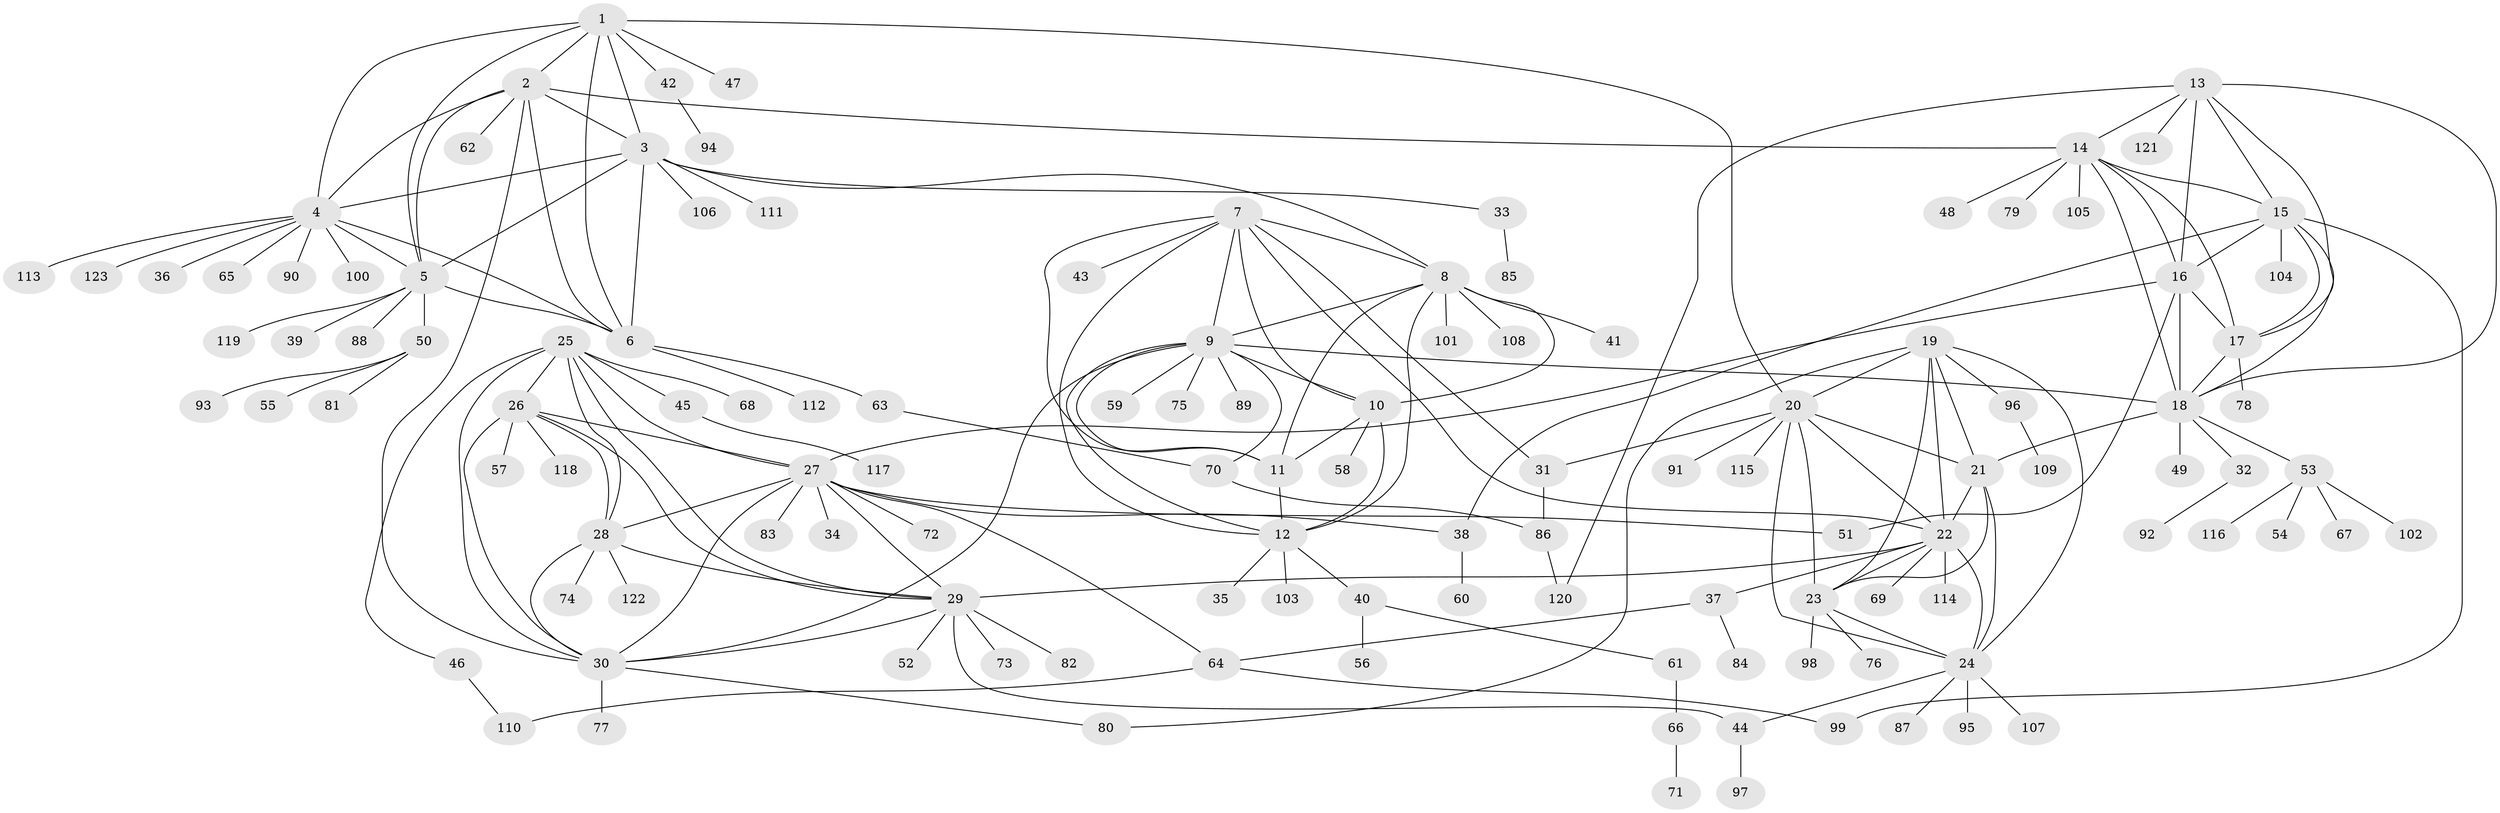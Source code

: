 // Generated by graph-tools (version 1.1) at 2025/26/03/09/25 03:26:44]
// undirected, 123 vertices, 189 edges
graph export_dot {
graph [start="1"]
  node [color=gray90,style=filled];
  1;
  2;
  3;
  4;
  5;
  6;
  7;
  8;
  9;
  10;
  11;
  12;
  13;
  14;
  15;
  16;
  17;
  18;
  19;
  20;
  21;
  22;
  23;
  24;
  25;
  26;
  27;
  28;
  29;
  30;
  31;
  32;
  33;
  34;
  35;
  36;
  37;
  38;
  39;
  40;
  41;
  42;
  43;
  44;
  45;
  46;
  47;
  48;
  49;
  50;
  51;
  52;
  53;
  54;
  55;
  56;
  57;
  58;
  59;
  60;
  61;
  62;
  63;
  64;
  65;
  66;
  67;
  68;
  69;
  70;
  71;
  72;
  73;
  74;
  75;
  76;
  77;
  78;
  79;
  80;
  81;
  82;
  83;
  84;
  85;
  86;
  87;
  88;
  89;
  90;
  91;
  92;
  93;
  94;
  95;
  96;
  97;
  98;
  99;
  100;
  101;
  102;
  103;
  104;
  105;
  106;
  107;
  108;
  109;
  110;
  111;
  112;
  113;
  114;
  115;
  116;
  117;
  118;
  119;
  120;
  121;
  122;
  123;
  1 -- 2;
  1 -- 3;
  1 -- 4;
  1 -- 5;
  1 -- 6;
  1 -- 20;
  1 -- 42;
  1 -- 47;
  2 -- 3;
  2 -- 4;
  2 -- 5;
  2 -- 6;
  2 -- 14;
  2 -- 30;
  2 -- 62;
  3 -- 4;
  3 -- 5;
  3 -- 6;
  3 -- 8;
  3 -- 33;
  3 -- 106;
  3 -- 111;
  4 -- 5;
  4 -- 6;
  4 -- 36;
  4 -- 65;
  4 -- 90;
  4 -- 100;
  4 -- 113;
  4 -- 123;
  5 -- 6;
  5 -- 39;
  5 -- 50;
  5 -- 88;
  5 -- 119;
  6 -- 63;
  6 -- 112;
  7 -- 8;
  7 -- 9;
  7 -- 10;
  7 -- 11;
  7 -- 12;
  7 -- 22;
  7 -- 31;
  7 -- 43;
  8 -- 9;
  8 -- 10;
  8 -- 11;
  8 -- 12;
  8 -- 41;
  8 -- 101;
  8 -- 108;
  9 -- 10;
  9 -- 11;
  9 -- 12;
  9 -- 18;
  9 -- 30;
  9 -- 59;
  9 -- 70;
  9 -- 75;
  9 -- 89;
  10 -- 11;
  10 -- 12;
  10 -- 58;
  11 -- 12;
  12 -- 35;
  12 -- 40;
  12 -- 103;
  13 -- 14;
  13 -- 15;
  13 -- 16;
  13 -- 17;
  13 -- 18;
  13 -- 120;
  13 -- 121;
  14 -- 15;
  14 -- 16;
  14 -- 17;
  14 -- 18;
  14 -- 48;
  14 -- 79;
  14 -- 105;
  15 -- 16;
  15 -- 17;
  15 -- 18;
  15 -- 38;
  15 -- 99;
  15 -- 104;
  16 -- 17;
  16 -- 18;
  16 -- 27;
  16 -- 51;
  17 -- 18;
  17 -- 78;
  18 -- 21;
  18 -- 32;
  18 -- 49;
  18 -- 53;
  19 -- 20;
  19 -- 21;
  19 -- 22;
  19 -- 23;
  19 -- 24;
  19 -- 80;
  19 -- 96;
  20 -- 21;
  20 -- 22;
  20 -- 23;
  20 -- 24;
  20 -- 31;
  20 -- 91;
  20 -- 115;
  21 -- 22;
  21 -- 23;
  21 -- 24;
  22 -- 23;
  22 -- 24;
  22 -- 29;
  22 -- 37;
  22 -- 69;
  22 -- 114;
  23 -- 24;
  23 -- 76;
  23 -- 98;
  24 -- 44;
  24 -- 87;
  24 -- 95;
  24 -- 107;
  25 -- 26;
  25 -- 27;
  25 -- 28;
  25 -- 29;
  25 -- 30;
  25 -- 45;
  25 -- 46;
  25 -- 68;
  26 -- 27;
  26 -- 28;
  26 -- 29;
  26 -- 30;
  26 -- 57;
  26 -- 118;
  27 -- 28;
  27 -- 29;
  27 -- 30;
  27 -- 34;
  27 -- 38;
  27 -- 51;
  27 -- 64;
  27 -- 72;
  27 -- 83;
  28 -- 29;
  28 -- 30;
  28 -- 74;
  28 -- 122;
  29 -- 30;
  29 -- 44;
  29 -- 52;
  29 -- 73;
  29 -- 82;
  30 -- 77;
  30 -- 80;
  31 -- 86;
  32 -- 92;
  33 -- 85;
  37 -- 64;
  37 -- 84;
  38 -- 60;
  40 -- 56;
  40 -- 61;
  42 -- 94;
  44 -- 97;
  45 -- 117;
  46 -- 110;
  50 -- 55;
  50 -- 81;
  50 -- 93;
  53 -- 54;
  53 -- 67;
  53 -- 102;
  53 -- 116;
  61 -- 66;
  63 -- 70;
  64 -- 99;
  64 -- 110;
  66 -- 71;
  70 -- 86;
  86 -- 120;
  96 -- 109;
}
